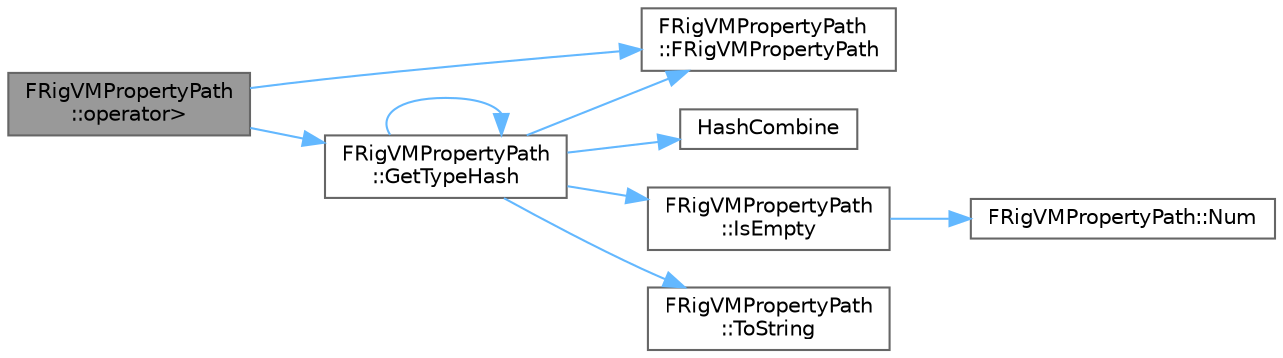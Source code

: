 digraph "FRigVMPropertyPath::operator&gt;"
{
 // INTERACTIVE_SVG=YES
 // LATEX_PDF_SIZE
  bgcolor="transparent";
  edge [fontname=Helvetica,fontsize=10,labelfontname=Helvetica,labelfontsize=10];
  node [fontname=Helvetica,fontsize=10,shape=box,height=0.2,width=0.4];
  rankdir="LR";
  Node1 [id="Node000001",label="FRigVMPropertyPath\l::operator\>",height=0.2,width=0.4,color="gray40", fillcolor="grey60", style="filled", fontcolor="black",tooltip=" "];
  Node1 -> Node2 [id="edge1_Node000001_Node000002",color="steelblue1",style="solid",tooltip=" "];
  Node2 [id="Node000002",label="FRigVMPropertyPath\l::FRigVMPropertyPath",height=0.2,width=0.4,color="grey40", fillcolor="white", style="filled",URL="$d0/dcc/classFRigVMPropertyPath.html#ac6bfcc194142b4554eefc05572b4cf0c",tooltip=" "];
  Node1 -> Node3 [id="edge2_Node000001_Node000003",color="steelblue1",style="solid",tooltip=" "];
  Node3 [id="Node000003",label="FRigVMPropertyPath\l::GetTypeHash",height=0.2,width=0.4,color="grey40", fillcolor="white", style="filled",URL="$d0/dcc/classFRigVMPropertyPath.html#a05de8343b31d059beb79b2c442467a65",tooltip=" "];
  Node3 -> Node2 [id="edge3_Node000003_Node000002",color="steelblue1",style="solid",tooltip=" "];
  Node3 -> Node3 [id="edge4_Node000003_Node000003",color="steelblue1",style="solid",tooltip=" "];
  Node3 -> Node4 [id="edge5_Node000003_Node000004",color="steelblue1",style="solid",tooltip=" "];
  Node4 [id="Node000004",label="HashCombine",height=0.2,width=0.4,color="grey40", fillcolor="white", style="filled",URL="$d1/d62/TypeHash_8h.html#a6e32bf5278bd0674fe161b006c21e854",tooltip="Combines two hash values to get a third."];
  Node3 -> Node5 [id="edge6_Node000003_Node000005",color="steelblue1",style="solid",tooltip=" "];
  Node5 [id="Node000005",label="FRigVMPropertyPath\l::IsEmpty",height=0.2,width=0.4,color="grey40", fillcolor="white", style="filled",URL="$d0/dcc/classFRigVMPropertyPath.html#a1ebf88b489050057704cfba141344610",tooltip=" "];
  Node5 -> Node6 [id="edge7_Node000005_Node000006",color="steelblue1",style="solid",tooltip=" "];
  Node6 [id="Node000006",label="FRigVMPropertyPath::Num",height=0.2,width=0.4,color="grey40", fillcolor="white", style="filled",URL="$d0/dcc/classFRigVMPropertyPath.html#aea6c744d1e15063199aee2139e2be5e6",tooltip=" "];
  Node3 -> Node7 [id="edge8_Node000003_Node000007",color="steelblue1",style="solid",tooltip=" "];
  Node7 [id="Node000007",label="FRigVMPropertyPath\l::ToString",height=0.2,width=0.4,color="grey40", fillcolor="white", style="filled",URL="$d0/dcc/classFRigVMPropertyPath.html#aea7dca0f27c958c242b37f7da0d9c059",tooltip=" "];
}
